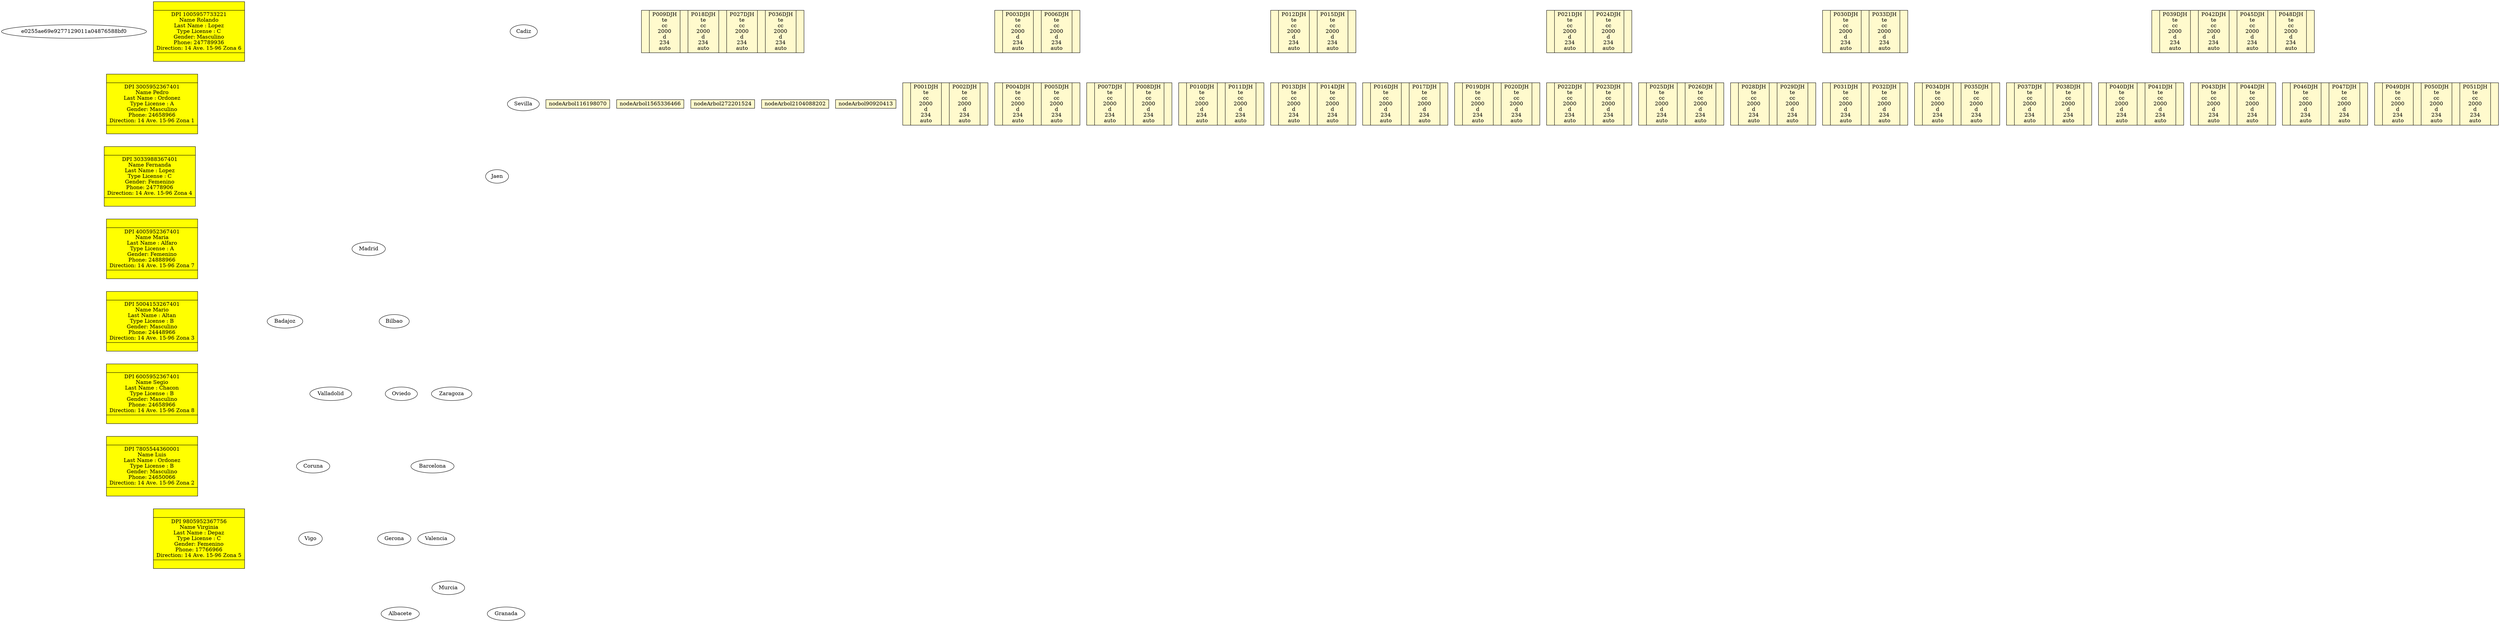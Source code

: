 digraph D {
 compound=true;

subgraph BlockChain {

	 BCe0255ae69e9277129011a04876588bf0[label="e0255ae69e9277129011a04876588bf0"]

}
subgraph Conductores {
	  rankdir=LR;
	 graph[bgcolor = orange]
	 node [shape=record,width=0.25,height =0.25,style=filled, fillcolor=lemonchiffon1];
		edge [color=black,tailclip=false];
	nodesep=1.5;
	ranksep = 0.4; 
	 splines=true; 
	Conductor1005957733221[fillcolor=yellow,label = "{<ref1>|<data> DPI 1005957733221\nName Rolando\nLast Name : Lopez\nType License : C\nGender: Masculino\nPhone: 247789936\nDirection: 14 Ave. 15-96 Zona 6 | <ref> }"];
	Conductor3005952367401[fillcolor=yellow,label = "{<ref1>|<data> DPI 3005952367401\nName Pedro\nLast Name : Ordonez\nType License : A\nGender: Masculino\nPhone: 24658966\nDirection: 14 Ave. 15-96 Zona 1 | <ref> }"];
	Conductor3033988367401[fillcolor=yellow,label = "{<ref1>|<data> DPI 3033988367401\nName Fernanda\nLast Name : Lopez\nType License : C\nGender: Femenino\nPhone: 24778906\nDirection: 14 Ave. 15-96 Zona 4 | <ref> }"];
	Conductor4005952367401[fillcolor=yellow,label = "{<ref1>|<data> DPI 4005952367401\nName Maria\nLast Name : Alfaro\nType License : A\nGender: Femenino\nPhone: 24888966\nDirection: 14 Ave. 15-96 Zona 7 | <ref> }"];
	Conductor5004153267401[fillcolor=yellow,label = "{<ref1>|<data> DPI 5004153267401\nName Mario\nLast Name : Altan\nType License : B\nGender: Masculino\nPhone: 24448966\nDirection: 14 Ave. 15-96 Zona 3 | <ref> }"];
	Conductor6005952367401[fillcolor=yellow,label = "{<ref1>|<data> DPI 6005952367401\nName Segio\nLast Name : Chacon\nType License : B\nGender: Masculino\nPhone: 24658966\nDirection: 14 Ave. 15-96 Zona 8 | <ref> }"];
	Conductor7805544360001[fillcolor=yellow,label = "{<ref1>|<data> DPI 7805544360001\nName Luis\nLast Name : Ordonez\nType License : B\nGender: Masculino\nPhone: 24650066\nDirection: 14 Ave. 15-96 Zona 2 | <ref> }"];
	Conductor9805952367756[fillcolor=yellow,label = "{<ref1>|<data> DPI 9805952367756\nName Virginia\nLast Name : Depaz\nType License : C\nGender: Femenino\nPhone: 17766966\nDirection: 14 Ave. 15-96 Zona 5 | <ref> }"];
	Conductor1005957733221:ref:c -> Conductor3005952367401:ref1:c[arrowhead=vee, arrowtail=dot, dir=both];
	Conductor3005952367401:ref1:n -> Conductor1005957733221:ref:n[arrowhead=vee, arrowtail=dot, dir=both];
	Conductor3005952367401:ref:c -> Conductor3033988367401:ref1:c[arrowhead=vee, arrowtail=dot, dir=both];
	Conductor3033988367401:ref1:n -> Conductor3005952367401:ref:n[arrowhead=vee, arrowtail=dot, dir=both];
	Conductor3033988367401:ref:c -> Conductor4005952367401:ref1:c[arrowhead=vee, arrowtail=dot, dir=both];
	Conductor4005952367401:ref1:n -> Conductor3033988367401:ref:n[arrowhead=vee, arrowtail=dot, dir=both];
	Conductor4005952367401:ref:c -> Conductor5004153267401:ref1:c[arrowhead=vee, arrowtail=dot, dir=both];
	Conductor5004153267401:ref1:n -> Conductor4005952367401:ref:n[arrowhead=vee, arrowtail=dot, dir=both];
	Conductor5004153267401:ref:c -> Conductor6005952367401:ref1:c[arrowhead=vee, arrowtail=dot, dir=both];
	Conductor6005952367401:ref1:n -> Conductor5004153267401:ref:n[arrowhead=vee, arrowtail=dot, dir=both];
	Conductor6005952367401:ref:c -> Conductor7805544360001:ref1:c[arrowhead=vee, arrowtail=dot, dir=both];
	Conductor7805544360001:ref1:n -> Conductor6005952367401:ref:n[arrowhead=vee, arrowtail=dot, dir=both];
	Conductor7805544360001:ref:c -> Conductor9805952367756:ref1:c[arrowhead=vee, arrowtail=dot, dir=both];
	Conductor9805952367756:ref1:n -> Conductor7805544360001:ref:n[arrowhead=vee, arrowtail=dot, dir=both];
	Conductor1005957733221:ref1:n ->  Conductor9805952367756:ref:n[dir=forward,arrowhead=vee];
	Conductor1005957733221:ref1:s ->  Conductor9805952367756:ref:s[splines="false",dir=back,arrowhead=vee];
	}
subgraph Mapa {

	GrafoCadiz[label="Cadiz"]
	GrafoSevilla[label="Sevilla"]
	GrafoGranada[label="Granada"]
	GrafoJaen[label="Jaen"]
	GrafoMurcia[label="Murcia"]
	GrafoMadrid[label="Madrid"]
	GrafoValencia[label="Valencia"]
	GrafoAlbacete[label="Albacete"]
	GrafoBarcelona[label="Barcelona"]
	GrafoGerona[label="Gerona"]
	GrafoZaragoza[label="Zaragoza"]
	GrafoBadajoz[label="Badajoz"]
	GrafoValladolid[label="Valladolid"]
	GrafoVigo[label="Vigo"]
	GrafoCoruna[label="Coruna"]
	GrafoBilbao[label="Bilbao"]
	GrafoOviedo[label="Oviedo"]

	GrafoCadiz -> GrafoSevilla [label="125"]
	GrafoSevilla -> GrafoCadiz [label="125"]
	GrafoSevilla -> GrafoGranada [label="256"]
	GrafoSevilla -> GrafoJaen [label="242"]
	GrafoGranada -> GrafoSevilla [label="256"]
	GrafoGranada -> GrafoJaen [label="99"]
	GrafoGranada -> GrafoMurcia [label="278"]
	GrafoJaen -> GrafoSevilla [label="242"]
	GrafoJaen -> GrafoGranada [label="99"]
	GrafoJaen -> GrafoMadrid [label="335"]
	GrafoMurcia -> GrafoGranada [label="278"]
	GrafoMurcia -> GrafoValencia [label="241"]
	GrafoMurcia -> GrafoAlbacete [label="150"]
	GrafoMadrid -> GrafoJaen [label="335"]
	GrafoMadrid -> GrafoAlbacete [label="251"]
	GrafoMadrid -> GrafoZaragoza [label="325"]
	GrafoMadrid -> GrafoBadajoz [label="403"]
	GrafoMadrid -> GrafoValladolid [label="193"]
	GrafoMadrid -> GrafoBilbao [label="395"]
	GrafoValencia -> GrafoMurcia [label="241"]
	GrafoValencia -> GrafoAlbacete [label="191"]
	GrafoValencia -> GrafoBarcelona [label="349"]
	GrafoAlbacete -> GrafoMurcia [label="150"]
	GrafoAlbacete -> GrafoValencia [label="191"]
	GrafoAlbacete -> GrafoMadrid [label="251"]
	GrafoBarcelona -> GrafoValencia [label="349"]
	GrafoBarcelona -> GrafoGerona [label="100"]
	GrafoBarcelona -> GrafoZaragoza [label="296"]
	GrafoGerona -> GrafoBarcelona [label="100"]
	GrafoZaragoza -> GrafoBarcelona [label="296"]
	GrafoZaragoza -> GrafoMadrid [label="325"]
	GrafoZaragoza -> GrafoBilbao [label="324"]
	GrafoBadajoz -> GrafoMadrid [label="403"]
	GrafoValladolid -> GrafoMadrid [label="193"]
	GrafoValladolid -> GrafoVigo [label="356"]
	GrafoValladolid -> GrafoCoruna [label="455"]
	GrafoValladolid -> GrafoBilbao [label="280"]
	GrafoVigo -> GrafoValladolid [label="356"]
	GrafoVigo -> GrafoCoruna [label="171"]
	GrafoCoruna -> GrafoValladolid [label="455"]
	GrafoCoruna -> GrafoVigo [label="171"]
	GrafoBilbao -> GrafoValladolid [label="280"]
	GrafoBilbao -> GrafoMadrid [label="395"]
	GrafoBilbao -> GrafoZaragoza [label="324"]
	GrafoBilbao -> GrafoOviedo [label="304"]
	GrafoOviedo -> GrafoBilbao [label="304"]

}
subgraph btree {
rankdir=TB;
graph[fontcolor=white, bgcolor=black, color=white];
node[style=filled, fillcolor=lemonchiffon1, shape=record, height=.1];
edge[color=white];
nodeArbol2010169804[label="<f0> |P009DJH\nte\ncc\n2000\nd\n234\nauto|<f1> |P018DJH\nte\ncc\n2000\nd\n234\nauto|<f2> |P027DJH\nte\ncc\n2000\nd\n234\nauto|<f3> |P036DJH\nte\ncc\n2000\nd\n234\nauto|<f4>"];
	node116198070[label="<f0> |P003DJH\nte\ncc\n2000\nd\n234\nauto|<f1> |P006DJH\nte\ncc\n2000\nd\n234\nauto|<f2>"];
	node849881801[label="<f0> |P001DJH\nte\ncc\n2000\nd\n234\nauto|<f1> |P002DJH\nte\ncc\n2000\nd\n234\nauto|<f2>"];
	node116198070:f0-> node849881801;
node1110720726[label="<f0> |P004DJH\nte\ncc\n2000\nd\n234\nauto|<f1> |P005DJH\nte\ncc\n2000\nd\n234\nauto|<f2>"];
	node116198070:f1-> node1110720726;
node857417725[label="<f0> |P007DJH\nte\ncc\n2000\nd\n234\nauto|<f1> |P008DJH\nte\ncc\n2000\nd\n234\nauto|<f2>"];
	node116198070:f2-> node857417725;
nodeArbol2010169804:f0-> nodeArbol116198070;
node1565336466[label="<f0> |P012DJH\nte\ncc\n2000\nd\n234\nauto|<f1> |P015DJH\nte\ncc\n2000\nd\n234\nauto|<f2>"];
	node775988368[label="<f0> |P010DJH\nte\ncc\n2000\nd\n234\nauto|<f1> |P011DJH\nte\ncc\n2000\nd\n234\nauto|<f2>"];
	node1565336466:f0-> node775988368;
node1309827966[label="<f0> |P013DJH\nte\ncc\n2000\nd\n234\nauto|<f1> |P014DJH\nte\ncc\n2000\nd\n234\nauto|<f2>"];
	node1565336466:f1-> node1309827966;
node618430862[label="<f0> |P016DJH\nte\ncc\n2000\nd\n234\nauto|<f1> |P017DJH\nte\ncc\n2000\nd\n234\nauto|<f2>"];
	node1565336466:f2-> node618430862;
nodeArbol2010169804:f1-> nodeArbol1565336466;
node272201524[label="<f0> |P021DJH\nte\ncc\n2000\nd\n234\nauto|<f1> |P024DJH\nte\ncc\n2000\nd\n234\nauto|<f2>"];
	node997602695[label="<f0> |P019DJH\nte\ncc\n2000\nd\n234\nauto|<f1> |P020DJH\nte\ncc\n2000\nd\n234\nauto|<f2>"];
	node272201524:f0-> node997602695;
node1721935876[label="<f0> |P022DJH\nte\ncc\n2000\nd\n234\nauto|<f1> |P023DJH\nte\ncc\n2000\nd\n234\nauto|<f2>"];
	node272201524:f1-> node1721935876;
node640849327[label="<f0> |P025DJH\nte\ncc\n2000\nd\n234\nauto|<f1> |P026DJH\nte\ncc\n2000\nd\n234\nauto|<f2>"];
	node272201524:f2-> node640849327;
nodeArbol2010169804:f2-> nodeArbol272201524;
node2104088202[label="<f0> |P030DJH\nte\ncc\n2000\nd\n234\nauto|<f1> |P033DJH\nte\ncc\n2000\nd\n234\nauto|<f2>"];
	node2000228013[label="<f0> |P028DJH\nte\ncc\n2000\nd\n234\nauto|<f1> |P029DJH\nte\ncc\n2000\nd\n234\nauto|<f2>"];
	node2104088202:f0-> node2000228013;
node69761734[label="<f0> |P031DJH\nte\ncc\n2000\nd\n234\nauto|<f1> |P032DJH\nte\ncc\n2000\nd\n234\nauto|<f2>"];
	node2104088202:f1-> node69761734;
node914688001[label="<f0> |P034DJH\nte\ncc\n2000\nd\n234\nauto|<f1> |P035DJH\nte\ncc\n2000\nd\n234\nauto|<f2>"];
	node2104088202:f2-> node914688001;
nodeArbol2010169804:f3-> nodeArbol2104088202;
node90920413[label="<f0> |P039DJH\nte\ncc\n2000\nd\n234\nauto|<f1> |P042DJH\nte\ncc\n2000\nd\n234\nauto|<f2> |P045DJH\nte\ncc\n2000\nd\n234\nauto|<f3> |P048DJH\nte\ncc\n2000\nd\n234\nauto|<f4>"];
	node974684091[label="<f0> |P037DJH\nte\ncc\n2000\nd\n234\nauto|<f1> |P038DJH\nte\ncc\n2000\nd\n234\nauto|<f2>"];
	node90920413:f0-> node974684091;
node2107755636[label="<f0> |P040DJH\nte\ncc\n2000\nd\n234\nauto|<f1> |P041DJH\nte\ncc\n2000\nd\n234\nauto|<f2>"];
	node90920413:f1-> node2107755636;
node1668941505[label="<f0> |P043DJH\nte\ncc\n2000\nd\n234\nauto|<f1> |P044DJH\nte\ncc\n2000\nd\n234\nauto|<f2>"];
	node90920413:f2-> node1668941505;
node1021342414[label="<f0> |P046DJH\nte\ncc\n2000\nd\n234\nauto|<f1> |P047DJH\nte\ncc\n2000\nd\n234\nauto|<f2>"];
	node90920413:f3-> node1021342414;
node1174157134[label="<f0> |P049DJH\nte\ncc\n2000\nd\n234\nauto|<f1> |P050DJH\nte\ncc\n2000\nd\n234\nauto|<f2> |P051DJH\nte\ncc\n2000\nd\n234\nauto|<f3>"];
	node90920413:f4-> node1174157134;
nodeArbol2010169804:f4-> nodeArbol90920413;
}

}